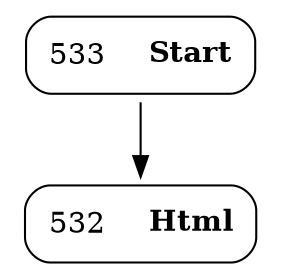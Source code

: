 digraph ast {
node [shape=none];
532 [label=<<TABLE border='1' cellspacing='0' cellpadding='10' style='rounded' ><TR><TD border='0'>532</TD><TD border='0'><B>Html</B></TD></TR></TABLE>>];
533 [label=<<TABLE border='1' cellspacing='0' cellpadding='10' style='rounded' ><TR><TD border='0'>533</TD><TD border='0'><B>Start</B></TD></TR></TABLE>>];
533 -> 532 [weight=2];
}
